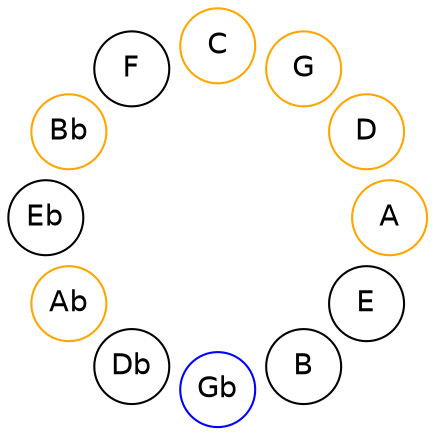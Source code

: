 
graph {

layout = circo;
mindist = .1

node [shape = circle, fontname = Helvetica, margin = 0]
edge [style=invis]

subgraph 1 {
	E -- B -- Gb -- Db -- Ab -- Eb -- Bb -- F -- C -- G -- D -- A -- E
}

Gb [color=blue];
Ab [color=orange];
Bb [color=orange];
C [color=orange];
G [color=orange];
D [color=orange];
A [color=orange];
}
